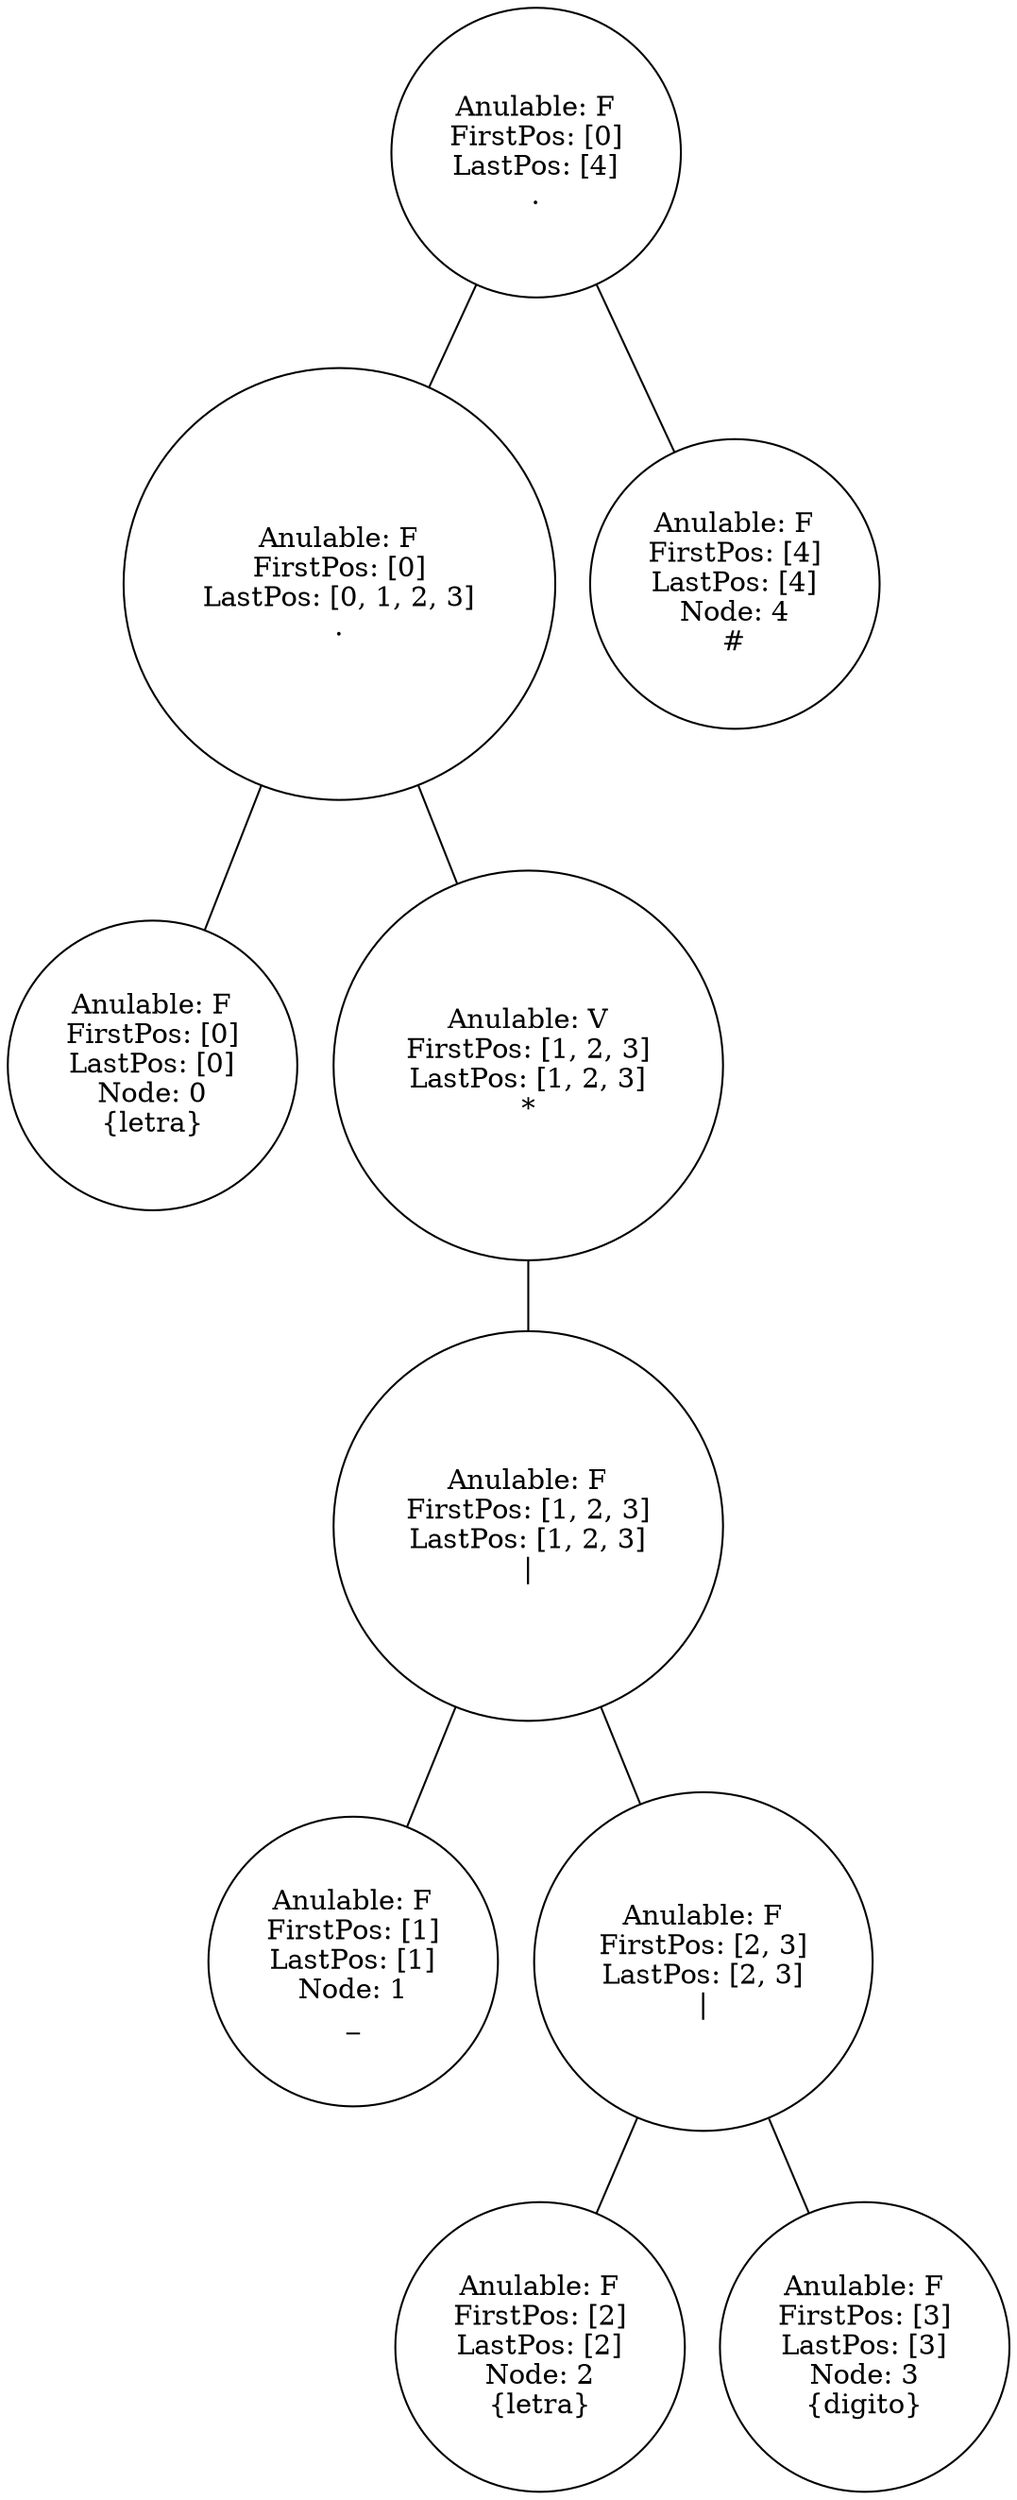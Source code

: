 graph G {AND_4 [label="Anulable: F
FirstPos: [0]
LastPos: [4]
.", shape="circle", width=1, height=1];
AND_3 [label="Anulable: F
FirstPos: [0]
LastPos: [0, 1, 2, 3]
.", shape="circle", width=1, height=1];
I_0 [label="Anulable: F
FirstPos: [0]
LastPos: [0]
Node: 0
{letra}", shape="circle", width=1, height=1];
KLEENE_2 [label="Anulable: V
FirstPos: [1, 2, 3]
LastPos: [1, 2, 3]
*", shape="circle", width=1, height=1];
OR_1 [label="Anulable: F
FirstPos: [1, 2, 3]
LastPos: [1, 2, 3]
|", shape="circle", width=1, height=1];
I_1 [label="Anulable: F
FirstPos: [1]
LastPos: [1]
Node: 1
_", shape="circle", width=1, height=1];
OR_0 [label="Anulable: F
FirstPos: [2, 3]
LastPos: [2, 3]
|", shape="circle", width=1, height=1];
I_2 [label="Anulable: F
FirstPos: [2]
LastPos: [2]
Node: 2
{letra}", shape="circle", width=1, height=1];
I_3 [label="Anulable: F
FirstPos: [3]
LastPos: [3]
Node: 3
{digito}", shape="circle", width=1, height=1];
I_ACEPTANCE_4 [label="Anulable: F
FirstPos: [4]
LastPos: [4]
Node: 4
#", shape="circle", width=1, height=1];
AND_4 -- AND_3;
AND_3 -- I_0;
AND_3 -- KLEENE_2;
KLEENE_2 -- OR_1;
OR_1 -- I_1;
OR_1 -- OR_0;
OR_0 -- I_2;
OR_0 -- I_3;
AND_4 -- I_ACEPTANCE_4;
}